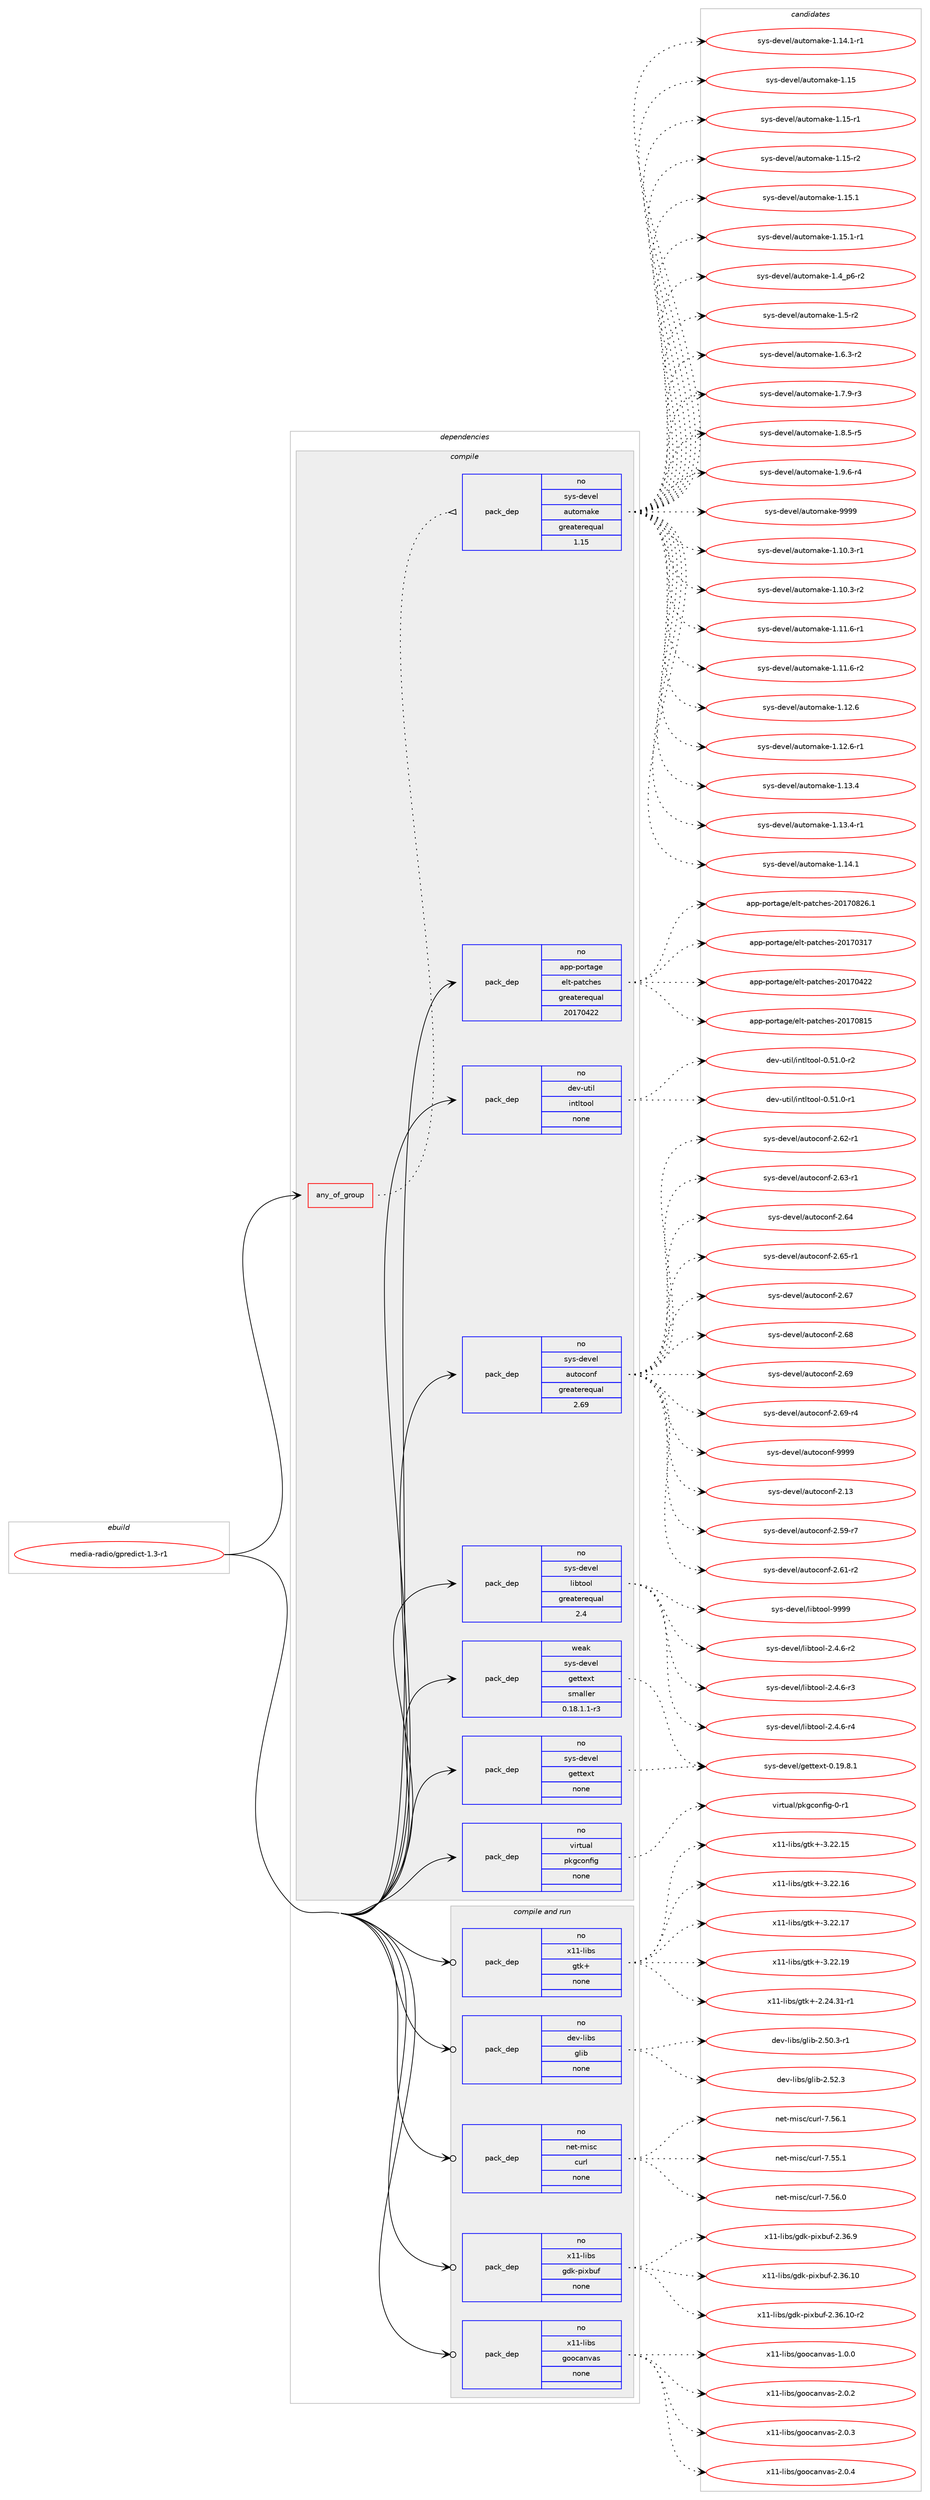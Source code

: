 digraph prolog {

# *************
# Graph options
# *************

newrank=true;
concentrate=true;
compound=true;
graph [rankdir=LR,fontname=Helvetica,fontsize=10,ranksep=1.5];#, ranksep=2.5, nodesep=0.2];
edge  [arrowhead=vee];
node  [fontname=Helvetica,fontsize=10];

# **********
# The ebuild
# **********

subgraph cluster_leftcol {
color=gray;
rank=same;
label=<<i>ebuild</i>>;
id [label="media-radio/gpredict-1.3-r1", color=red, width=4, href="../media-radio/gpredict-1.3-r1.svg"];
}

# ****************
# The dependencies
# ****************

subgraph cluster_midcol {
color=gray;
label=<<i>dependencies</i>>;
subgraph cluster_compile {
fillcolor="#eeeeee";
style=filled;
label=<<i>compile</i>>;
subgraph any5875 {
dependency377476 [label=<<TABLE BORDER="0" CELLBORDER="1" CELLSPACING="0" CELLPADDING="4"><TR><TD CELLPADDING="10">any_of_group</TD></TR></TABLE>>, shape=none, color=red];subgraph pack278810 {
dependency377477 [label=<<TABLE BORDER="0" CELLBORDER="1" CELLSPACING="0" CELLPADDING="4" WIDTH="220"><TR><TD ROWSPAN="6" CELLPADDING="30">pack_dep</TD></TR><TR><TD WIDTH="110">no</TD></TR><TR><TD>sys-devel</TD></TR><TR><TD>automake</TD></TR><TR><TD>greaterequal</TD></TR><TR><TD>1.15</TD></TR></TABLE>>, shape=none, color=blue];
}
dependency377476:e -> dependency377477:w [weight=20,style="dotted",arrowhead="oinv"];
}
id:e -> dependency377476:w [weight=20,style="solid",arrowhead="vee"];
subgraph pack278811 {
dependency377478 [label=<<TABLE BORDER="0" CELLBORDER="1" CELLSPACING="0" CELLPADDING="4" WIDTH="220"><TR><TD ROWSPAN="6" CELLPADDING="30">pack_dep</TD></TR><TR><TD WIDTH="110">no</TD></TR><TR><TD>app-portage</TD></TR><TR><TD>elt-patches</TD></TR><TR><TD>greaterequal</TD></TR><TR><TD>20170422</TD></TR></TABLE>>, shape=none, color=blue];
}
id:e -> dependency377478:w [weight=20,style="solid",arrowhead="vee"];
subgraph pack278812 {
dependency377479 [label=<<TABLE BORDER="0" CELLBORDER="1" CELLSPACING="0" CELLPADDING="4" WIDTH="220"><TR><TD ROWSPAN="6" CELLPADDING="30">pack_dep</TD></TR><TR><TD WIDTH="110">no</TD></TR><TR><TD>dev-util</TD></TR><TR><TD>intltool</TD></TR><TR><TD>none</TD></TR><TR><TD></TD></TR></TABLE>>, shape=none, color=blue];
}
id:e -> dependency377479:w [weight=20,style="solid",arrowhead="vee"];
subgraph pack278813 {
dependency377480 [label=<<TABLE BORDER="0" CELLBORDER="1" CELLSPACING="0" CELLPADDING="4" WIDTH="220"><TR><TD ROWSPAN="6" CELLPADDING="30">pack_dep</TD></TR><TR><TD WIDTH="110">no</TD></TR><TR><TD>sys-devel</TD></TR><TR><TD>autoconf</TD></TR><TR><TD>greaterequal</TD></TR><TR><TD>2.69</TD></TR></TABLE>>, shape=none, color=blue];
}
id:e -> dependency377480:w [weight=20,style="solid",arrowhead="vee"];
subgraph pack278814 {
dependency377481 [label=<<TABLE BORDER="0" CELLBORDER="1" CELLSPACING="0" CELLPADDING="4" WIDTH="220"><TR><TD ROWSPAN="6" CELLPADDING="30">pack_dep</TD></TR><TR><TD WIDTH="110">no</TD></TR><TR><TD>sys-devel</TD></TR><TR><TD>gettext</TD></TR><TR><TD>none</TD></TR><TR><TD></TD></TR></TABLE>>, shape=none, color=blue];
}
id:e -> dependency377481:w [weight=20,style="solid",arrowhead="vee"];
subgraph pack278815 {
dependency377482 [label=<<TABLE BORDER="0" CELLBORDER="1" CELLSPACING="0" CELLPADDING="4" WIDTH="220"><TR><TD ROWSPAN="6" CELLPADDING="30">pack_dep</TD></TR><TR><TD WIDTH="110">no</TD></TR><TR><TD>sys-devel</TD></TR><TR><TD>libtool</TD></TR><TR><TD>greaterequal</TD></TR><TR><TD>2.4</TD></TR></TABLE>>, shape=none, color=blue];
}
id:e -> dependency377482:w [weight=20,style="solid",arrowhead="vee"];
subgraph pack278816 {
dependency377483 [label=<<TABLE BORDER="0" CELLBORDER="1" CELLSPACING="0" CELLPADDING="4" WIDTH="220"><TR><TD ROWSPAN="6" CELLPADDING="30">pack_dep</TD></TR><TR><TD WIDTH="110">no</TD></TR><TR><TD>virtual</TD></TR><TR><TD>pkgconfig</TD></TR><TR><TD>none</TD></TR><TR><TD></TD></TR></TABLE>>, shape=none, color=blue];
}
id:e -> dependency377483:w [weight=20,style="solid",arrowhead="vee"];
subgraph pack278817 {
dependency377484 [label=<<TABLE BORDER="0" CELLBORDER="1" CELLSPACING="0" CELLPADDING="4" WIDTH="220"><TR><TD ROWSPAN="6" CELLPADDING="30">pack_dep</TD></TR><TR><TD WIDTH="110">weak</TD></TR><TR><TD>sys-devel</TD></TR><TR><TD>gettext</TD></TR><TR><TD>smaller</TD></TR><TR><TD>0.18.1.1-r3</TD></TR></TABLE>>, shape=none, color=blue];
}
id:e -> dependency377484:w [weight=20,style="solid",arrowhead="vee"];
}
subgraph cluster_compileandrun {
fillcolor="#eeeeee";
style=filled;
label=<<i>compile and run</i>>;
subgraph pack278818 {
dependency377485 [label=<<TABLE BORDER="0" CELLBORDER="1" CELLSPACING="0" CELLPADDING="4" WIDTH="220"><TR><TD ROWSPAN="6" CELLPADDING="30">pack_dep</TD></TR><TR><TD WIDTH="110">no</TD></TR><TR><TD>dev-libs</TD></TR><TR><TD>glib</TD></TR><TR><TD>none</TD></TR><TR><TD></TD></TR></TABLE>>, shape=none, color=blue];
}
id:e -> dependency377485:w [weight=20,style="solid",arrowhead="odotvee"];
subgraph pack278819 {
dependency377486 [label=<<TABLE BORDER="0" CELLBORDER="1" CELLSPACING="0" CELLPADDING="4" WIDTH="220"><TR><TD ROWSPAN="6" CELLPADDING="30">pack_dep</TD></TR><TR><TD WIDTH="110">no</TD></TR><TR><TD>net-misc</TD></TR><TR><TD>curl</TD></TR><TR><TD>none</TD></TR><TR><TD></TD></TR></TABLE>>, shape=none, color=blue];
}
id:e -> dependency377486:w [weight=20,style="solid",arrowhead="odotvee"];
subgraph pack278820 {
dependency377487 [label=<<TABLE BORDER="0" CELLBORDER="1" CELLSPACING="0" CELLPADDING="4" WIDTH="220"><TR><TD ROWSPAN="6" CELLPADDING="30">pack_dep</TD></TR><TR><TD WIDTH="110">no</TD></TR><TR><TD>x11-libs</TD></TR><TR><TD>gdk-pixbuf</TD></TR><TR><TD>none</TD></TR><TR><TD></TD></TR></TABLE>>, shape=none, color=blue];
}
id:e -> dependency377487:w [weight=20,style="solid",arrowhead="odotvee"];
subgraph pack278821 {
dependency377488 [label=<<TABLE BORDER="0" CELLBORDER="1" CELLSPACING="0" CELLPADDING="4" WIDTH="220"><TR><TD ROWSPAN="6" CELLPADDING="30">pack_dep</TD></TR><TR><TD WIDTH="110">no</TD></TR><TR><TD>x11-libs</TD></TR><TR><TD>goocanvas</TD></TR><TR><TD>none</TD></TR><TR><TD></TD></TR></TABLE>>, shape=none, color=blue];
}
id:e -> dependency377488:w [weight=20,style="solid",arrowhead="odotvee"];
subgraph pack278822 {
dependency377489 [label=<<TABLE BORDER="0" CELLBORDER="1" CELLSPACING="0" CELLPADDING="4" WIDTH="220"><TR><TD ROWSPAN="6" CELLPADDING="30">pack_dep</TD></TR><TR><TD WIDTH="110">no</TD></TR><TR><TD>x11-libs</TD></TR><TR><TD>gtk+</TD></TR><TR><TD>none</TD></TR><TR><TD></TD></TR></TABLE>>, shape=none, color=blue];
}
id:e -> dependency377489:w [weight=20,style="solid",arrowhead="odotvee"];
}
subgraph cluster_run {
fillcolor="#eeeeee";
style=filled;
label=<<i>run</i>>;
}
}

# **************
# The candidates
# **************

subgraph cluster_choices {
rank=same;
color=gray;
label=<<i>candidates</i>>;

subgraph choice278810 {
color=black;
nodesep=1;
choice11512111545100101118101108479711711611110997107101454946494846514511449 [label="sys-devel/automake-1.10.3-r1", color=red, width=4,href="../sys-devel/automake-1.10.3-r1.svg"];
choice11512111545100101118101108479711711611110997107101454946494846514511450 [label="sys-devel/automake-1.10.3-r2", color=red, width=4,href="../sys-devel/automake-1.10.3-r2.svg"];
choice11512111545100101118101108479711711611110997107101454946494946544511449 [label="sys-devel/automake-1.11.6-r1", color=red, width=4,href="../sys-devel/automake-1.11.6-r1.svg"];
choice11512111545100101118101108479711711611110997107101454946494946544511450 [label="sys-devel/automake-1.11.6-r2", color=red, width=4,href="../sys-devel/automake-1.11.6-r2.svg"];
choice1151211154510010111810110847971171161111099710710145494649504654 [label="sys-devel/automake-1.12.6", color=red, width=4,href="../sys-devel/automake-1.12.6.svg"];
choice11512111545100101118101108479711711611110997107101454946495046544511449 [label="sys-devel/automake-1.12.6-r1", color=red, width=4,href="../sys-devel/automake-1.12.6-r1.svg"];
choice1151211154510010111810110847971171161111099710710145494649514652 [label="sys-devel/automake-1.13.4", color=red, width=4,href="../sys-devel/automake-1.13.4.svg"];
choice11512111545100101118101108479711711611110997107101454946495146524511449 [label="sys-devel/automake-1.13.4-r1", color=red, width=4,href="../sys-devel/automake-1.13.4-r1.svg"];
choice1151211154510010111810110847971171161111099710710145494649524649 [label="sys-devel/automake-1.14.1", color=red, width=4,href="../sys-devel/automake-1.14.1.svg"];
choice11512111545100101118101108479711711611110997107101454946495246494511449 [label="sys-devel/automake-1.14.1-r1", color=red, width=4,href="../sys-devel/automake-1.14.1-r1.svg"];
choice115121115451001011181011084797117116111109971071014549464953 [label="sys-devel/automake-1.15", color=red, width=4,href="../sys-devel/automake-1.15.svg"];
choice1151211154510010111810110847971171161111099710710145494649534511449 [label="sys-devel/automake-1.15-r1", color=red, width=4,href="../sys-devel/automake-1.15-r1.svg"];
choice1151211154510010111810110847971171161111099710710145494649534511450 [label="sys-devel/automake-1.15-r2", color=red, width=4,href="../sys-devel/automake-1.15-r2.svg"];
choice1151211154510010111810110847971171161111099710710145494649534649 [label="sys-devel/automake-1.15.1", color=red, width=4,href="../sys-devel/automake-1.15.1.svg"];
choice11512111545100101118101108479711711611110997107101454946495346494511449 [label="sys-devel/automake-1.15.1-r1", color=red, width=4,href="../sys-devel/automake-1.15.1-r1.svg"];
choice115121115451001011181011084797117116111109971071014549465295112544511450 [label="sys-devel/automake-1.4_p6-r2", color=red, width=4,href="../sys-devel/automake-1.4_p6-r2.svg"];
choice11512111545100101118101108479711711611110997107101454946534511450 [label="sys-devel/automake-1.5-r2", color=red, width=4,href="../sys-devel/automake-1.5-r2.svg"];
choice115121115451001011181011084797117116111109971071014549465446514511450 [label="sys-devel/automake-1.6.3-r2", color=red, width=4,href="../sys-devel/automake-1.6.3-r2.svg"];
choice115121115451001011181011084797117116111109971071014549465546574511451 [label="sys-devel/automake-1.7.9-r3", color=red, width=4,href="../sys-devel/automake-1.7.9-r3.svg"];
choice115121115451001011181011084797117116111109971071014549465646534511453 [label="sys-devel/automake-1.8.5-r5", color=red, width=4,href="../sys-devel/automake-1.8.5-r5.svg"];
choice115121115451001011181011084797117116111109971071014549465746544511452 [label="sys-devel/automake-1.9.6-r4", color=red, width=4,href="../sys-devel/automake-1.9.6-r4.svg"];
choice115121115451001011181011084797117116111109971071014557575757 [label="sys-devel/automake-9999", color=red, width=4,href="../sys-devel/automake-9999.svg"];
dependency377477:e -> choice11512111545100101118101108479711711611110997107101454946494846514511449:w [style=dotted,weight="100"];
dependency377477:e -> choice11512111545100101118101108479711711611110997107101454946494846514511450:w [style=dotted,weight="100"];
dependency377477:e -> choice11512111545100101118101108479711711611110997107101454946494946544511449:w [style=dotted,weight="100"];
dependency377477:e -> choice11512111545100101118101108479711711611110997107101454946494946544511450:w [style=dotted,weight="100"];
dependency377477:e -> choice1151211154510010111810110847971171161111099710710145494649504654:w [style=dotted,weight="100"];
dependency377477:e -> choice11512111545100101118101108479711711611110997107101454946495046544511449:w [style=dotted,weight="100"];
dependency377477:e -> choice1151211154510010111810110847971171161111099710710145494649514652:w [style=dotted,weight="100"];
dependency377477:e -> choice11512111545100101118101108479711711611110997107101454946495146524511449:w [style=dotted,weight="100"];
dependency377477:e -> choice1151211154510010111810110847971171161111099710710145494649524649:w [style=dotted,weight="100"];
dependency377477:e -> choice11512111545100101118101108479711711611110997107101454946495246494511449:w [style=dotted,weight="100"];
dependency377477:e -> choice115121115451001011181011084797117116111109971071014549464953:w [style=dotted,weight="100"];
dependency377477:e -> choice1151211154510010111810110847971171161111099710710145494649534511449:w [style=dotted,weight="100"];
dependency377477:e -> choice1151211154510010111810110847971171161111099710710145494649534511450:w [style=dotted,weight="100"];
dependency377477:e -> choice1151211154510010111810110847971171161111099710710145494649534649:w [style=dotted,weight="100"];
dependency377477:e -> choice11512111545100101118101108479711711611110997107101454946495346494511449:w [style=dotted,weight="100"];
dependency377477:e -> choice115121115451001011181011084797117116111109971071014549465295112544511450:w [style=dotted,weight="100"];
dependency377477:e -> choice11512111545100101118101108479711711611110997107101454946534511450:w [style=dotted,weight="100"];
dependency377477:e -> choice115121115451001011181011084797117116111109971071014549465446514511450:w [style=dotted,weight="100"];
dependency377477:e -> choice115121115451001011181011084797117116111109971071014549465546574511451:w [style=dotted,weight="100"];
dependency377477:e -> choice115121115451001011181011084797117116111109971071014549465646534511453:w [style=dotted,weight="100"];
dependency377477:e -> choice115121115451001011181011084797117116111109971071014549465746544511452:w [style=dotted,weight="100"];
dependency377477:e -> choice115121115451001011181011084797117116111109971071014557575757:w [style=dotted,weight="100"];
}
subgraph choice278811 {
color=black;
nodesep=1;
choice97112112451121111141169710310147101108116451129711699104101115455048495548514955 [label="app-portage/elt-patches-20170317", color=red, width=4,href="../app-portage/elt-patches-20170317.svg"];
choice97112112451121111141169710310147101108116451129711699104101115455048495548525050 [label="app-portage/elt-patches-20170422", color=red, width=4,href="../app-portage/elt-patches-20170422.svg"];
choice97112112451121111141169710310147101108116451129711699104101115455048495548564953 [label="app-portage/elt-patches-20170815", color=red, width=4,href="../app-portage/elt-patches-20170815.svg"];
choice971121124511211111411697103101471011081164511297116991041011154550484955485650544649 [label="app-portage/elt-patches-20170826.1", color=red, width=4,href="../app-portage/elt-patches-20170826.1.svg"];
dependency377478:e -> choice97112112451121111141169710310147101108116451129711699104101115455048495548514955:w [style=dotted,weight="100"];
dependency377478:e -> choice97112112451121111141169710310147101108116451129711699104101115455048495548525050:w [style=dotted,weight="100"];
dependency377478:e -> choice97112112451121111141169710310147101108116451129711699104101115455048495548564953:w [style=dotted,weight="100"];
dependency377478:e -> choice971121124511211111411697103101471011081164511297116991041011154550484955485650544649:w [style=dotted,weight="100"];
}
subgraph choice278812 {
color=black;
nodesep=1;
choice1001011184511711610510847105110116108116111111108454846534946484511449 [label="dev-util/intltool-0.51.0-r1", color=red, width=4,href="../dev-util/intltool-0.51.0-r1.svg"];
choice1001011184511711610510847105110116108116111111108454846534946484511450 [label="dev-util/intltool-0.51.0-r2", color=red, width=4,href="../dev-util/intltool-0.51.0-r2.svg"];
dependency377479:e -> choice1001011184511711610510847105110116108116111111108454846534946484511449:w [style=dotted,weight="100"];
dependency377479:e -> choice1001011184511711610510847105110116108116111111108454846534946484511450:w [style=dotted,weight="100"];
}
subgraph choice278813 {
color=black;
nodesep=1;
choice115121115451001011181011084797117116111991111101024550464951 [label="sys-devel/autoconf-2.13", color=red, width=4,href="../sys-devel/autoconf-2.13.svg"];
choice1151211154510010111810110847971171161119911111010245504653574511455 [label="sys-devel/autoconf-2.59-r7", color=red, width=4,href="../sys-devel/autoconf-2.59-r7.svg"];
choice1151211154510010111810110847971171161119911111010245504654494511450 [label="sys-devel/autoconf-2.61-r2", color=red, width=4,href="../sys-devel/autoconf-2.61-r2.svg"];
choice1151211154510010111810110847971171161119911111010245504654504511449 [label="sys-devel/autoconf-2.62-r1", color=red, width=4,href="../sys-devel/autoconf-2.62-r1.svg"];
choice1151211154510010111810110847971171161119911111010245504654514511449 [label="sys-devel/autoconf-2.63-r1", color=red, width=4,href="../sys-devel/autoconf-2.63-r1.svg"];
choice115121115451001011181011084797117116111991111101024550465452 [label="sys-devel/autoconf-2.64", color=red, width=4,href="../sys-devel/autoconf-2.64.svg"];
choice1151211154510010111810110847971171161119911111010245504654534511449 [label="sys-devel/autoconf-2.65-r1", color=red, width=4,href="../sys-devel/autoconf-2.65-r1.svg"];
choice115121115451001011181011084797117116111991111101024550465455 [label="sys-devel/autoconf-2.67", color=red, width=4,href="../sys-devel/autoconf-2.67.svg"];
choice115121115451001011181011084797117116111991111101024550465456 [label="sys-devel/autoconf-2.68", color=red, width=4,href="../sys-devel/autoconf-2.68.svg"];
choice115121115451001011181011084797117116111991111101024550465457 [label="sys-devel/autoconf-2.69", color=red, width=4,href="../sys-devel/autoconf-2.69.svg"];
choice1151211154510010111810110847971171161119911111010245504654574511452 [label="sys-devel/autoconf-2.69-r4", color=red, width=4,href="../sys-devel/autoconf-2.69-r4.svg"];
choice115121115451001011181011084797117116111991111101024557575757 [label="sys-devel/autoconf-9999", color=red, width=4,href="../sys-devel/autoconf-9999.svg"];
dependency377480:e -> choice115121115451001011181011084797117116111991111101024550464951:w [style=dotted,weight="100"];
dependency377480:e -> choice1151211154510010111810110847971171161119911111010245504653574511455:w [style=dotted,weight="100"];
dependency377480:e -> choice1151211154510010111810110847971171161119911111010245504654494511450:w [style=dotted,weight="100"];
dependency377480:e -> choice1151211154510010111810110847971171161119911111010245504654504511449:w [style=dotted,weight="100"];
dependency377480:e -> choice1151211154510010111810110847971171161119911111010245504654514511449:w [style=dotted,weight="100"];
dependency377480:e -> choice115121115451001011181011084797117116111991111101024550465452:w [style=dotted,weight="100"];
dependency377480:e -> choice1151211154510010111810110847971171161119911111010245504654534511449:w [style=dotted,weight="100"];
dependency377480:e -> choice115121115451001011181011084797117116111991111101024550465455:w [style=dotted,weight="100"];
dependency377480:e -> choice115121115451001011181011084797117116111991111101024550465456:w [style=dotted,weight="100"];
dependency377480:e -> choice115121115451001011181011084797117116111991111101024550465457:w [style=dotted,weight="100"];
dependency377480:e -> choice1151211154510010111810110847971171161119911111010245504654574511452:w [style=dotted,weight="100"];
dependency377480:e -> choice115121115451001011181011084797117116111991111101024557575757:w [style=dotted,weight="100"];
}
subgraph choice278814 {
color=black;
nodesep=1;
choice1151211154510010111810110847103101116116101120116454846495746564649 [label="sys-devel/gettext-0.19.8.1", color=red, width=4,href="../sys-devel/gettext-0.19.8.1.svg"];
dependency377481:e -> choice1151211154510010111810110847103101116116101120116454846495746564649:w [style=dotted,weight="100"];
}
subgraph choice278815 {
color=black;
nodesep=1;
choice1151211154510010111810110847108105981161111111084550465246544511450 [label="sys-devel/libtool-2.4.6-r2", color=red, width=4,href="../sys-devel/libtool-2.4.6-r2.svg"];
choice1151211154510010111810110847108105981161111111084550465246544511451 [label="sys-devel/libtool-2.4.6-r3", color=red, width=4,href="../sys-devel/libtool-2.4.6-r3.svg"];
choice1151211154510010111810110847108105981161111111084550465246544511452 [label="sys-devel/libtool-2.4.6-r4", color=red, width=4,href="../sys-devel/libtool-2.4.6-r4.svg"];
choice1151211154510010111810110847108105981161111111084557575757 [label="sys-devel/libtool-9999", color=red, width=4,href="../sys-devel/libtool-9999.svg"];
dependency377482:e -> choice1151211154510010111810110847108105981161111111084550465246544511450:w [style=dotted,weight="100"];
dependency377482:e -> choice1151211154510010111810110847108105981161111111084550465246544511451:w [style=dotted,weight="100"];
dependency377482:e -> choice1151211154510010111810110847108105981161111111084550465246544511452:w [style=dotted,weight="100"];
dependency377482:e -> choice1151211154510010111810110847108105981161111111084557575757:w [style=dotted,weight="100"];
}
subgraph choice278816 {
color=black;
nodesep=1;
choice11810511411611797108471121071039911111010210510345484511449 [label="virtual/pkgconfig-0-r1", color=red, width=4,href="../virtual/pkgconfig-0-r1.svg"];
dependency377483:e -> choice11810511411611797108471121071039911111010210510345484511449:w [style=dotted,weight="100"];
}
subgraph choice278817 {
color=black;
nodesep=1;
choice1151211154510010111810110847103101116116101120116454846495746564649 [label="sys-devel/gettext-0.19.8.1", color=red, width=4,href="../sys-devel/gettext-0.19.8.1.svg"];
dependency377484:e -> choice1151211154510010111810110847103101116116101120116454846495746564649:w [style=dotted,weight="100"];
}
subgraph choice278818 {
color=black;
nodesep=1;
choice10010111845108105981154710310810598455046534846514511449 [label="dev-libs/glib-2.50.3-r1", color=red, width=4,href="../dev-libs/glib-2.50.3-r1.svg"];
choice1001011184510810598115471031081059845504653504651 [label="dev-libs/glib-2.52.3", color=red, width=4,href="../dev-libs/glib-2.52.3.svg"];
dependency377485:e -> choice10010111845108105981154710310810598455046534846514511449:w [style=dotted,weight="100"];
dependency377485:e -> choice1001011184510810598115471031081059845504653504651:w [style=dotted,weight="100"];
}
subgraph choice278819 {
color=black;
nodesep=1;
choice1101011164510910511599479911711410845554653534649 [label="net-misc/curl-7.55.1", color=red, width=4,href="../net-misc/curl-7.55.1.svg"];
choice1101011164510910511599479911711410845554653544648 [label="net-misc/curl-7.56.0", color=red, width=4,href="../net-misc/curl-7.56.0.svg"];
choice1101011164510910511599479911711410845554653544649 [label="net-misc/curl-7.56.1", color=red, width=4,href="../net-misc/curl-7.56.1.svg"];
dependency377486:e -> choice1101011164510910511599479911711410845554653534649:w [style=dotted,weight="100"];
dependency377486:e -> choice1101011164510910511599479911711410845554653544648:w [style=dotted,weight="100"];
dependency377486:e -> choice1101011164510910511599479911711410845554653544649:w [style=dotted,weight="100"];
}
subgraph choice278820 {
color=black;
nodesep=1;
choice120494945108105981154710310010745112105120981171024550465154464948 [label="x11-libs/gdk-pixbuf-2.36.10", color=red, width=4,href="../x11-libs/gdk-pixbuf-2.36.10.svg"];
choice1204949451081059811547103100107451121051209811710245504651544649484511450 [label="x11-libs/gdk-pixbuf-2.36.10-r2", color=red, width=4,href="../x11-libs/gdk-pixbuf-2.36.10-r2.svg"];
choice1204949451081059811547103100107451121051209811710245504651544657 [label="x11-libs/gdk-pixbuf-2.36.9", color=red, width=4,href="../x11-libs/gdk-pixbuf-2.36.9.svg"];
dependency377487:e -> choice120494945108105981154710310010745112105120981171024550465154464948:w [style=dotted,weight="100"];
dependency377487:e -> choice1204949451081059811547103100107451121051209811710245504651544649484511450:w [style=dotted,weight="100"];
dependency377487:e -> choice1204949451081059811547103100107451121051209811710245504651544657:w [style=dotted,weight="100"];
}
subgraph choice278821 {
color=black;
nodesep=1;
choice1204949451081059811547103111111999711011897115454946484648 [label="x11-libs/goocanvas-1.0.0", color=red, width=4,href="../x11-libs/goocanvas-1.0.0.svg"];
choice1204949451081059811547103111111999711011897115455046484650 [label="x11-libs/goocanvas-2.0.2", color=red, width=4,href="../x11-libs/goocanvas-2.0.2.svg"];
choice1204949451081059811547103111111999711011897115455046484651 [label="x11-libs/goocanvas-2.0.3", color=red, width=4,href="../x11-libs/goocanvas-2.0.3.svg"];
choice1204949451081059811547103111111999711011897115455046484652 [label="x11-libs/goocanvas-2.0.4", color=red, width=4,href="../x11-libs/goocanvas-2.0.4.svg"];
dependency377488:e -> choice1204949451081059811547103111111999711011897115454946484648:w [style=dotted,weight="100"];
dependency377488:e -> choice1204949451081059811547103111111999711011897115455046484650:w [style=dotted,weight="100"];
dependency377488:e -> choice1204949451081059811547103111111999711011897115455046484651:w [style=dotted,weight="100"];
dependency377488:e -> choice1204949451081059811547103111111999711011897115455046484652:w [style=dotted,weight="100"];
}
subgraph choice278822 {
color=black;
nodesep=1;
choice12049494510810598115471031161074345504650524651494511449 [label="x11-libs/gtk+-2.24.31-r1", color=red, width=4,href="../x11-libs/gtk+-2.24.31-r1.svg"];
choice1204949451081059811547103116107434551465050464953 [label="x11-libs/gtk+-3.22.15", color=red, width=4,href="../x11-libs/gtk+-3.22.15.svg"];
choice1204949451081059811547103116107434551465050464954 [label="x11-libs/gtk+-3.22.16", color=red, width=4,href="../x11-libs/gtk+-3.22.16.svg"];
choice1204949451081059811547103116107434551465050464955 [label="x11-libs/gtk+-3.22.17", color=red, width=4,href="../x11-libs/gtk+-3.22.17.svg"];
choice1204949451081059811547103116107434551465050464957 [label="x11-libs/gtk+-3.22.19", color=red, width=4,href="../x11-libs/gtk+-3.22.19.svg"];
dependency377489:e -> choice12049494510810598115471031161074345504650524651494511449:w [style=dotted,weight="100"];
dependency377489:e -> choice1204949451081059811547103116107434551465050464953:w [style=dotted,weight="100"];
dependency377489:e -> choice1204949451081059811547103116107434551465050464954:w [style=dotted,weight="100"];
dependency377489:e -> choice1204949451081059811547103116107434551465050464955:w [style=dotted,weight="100"];
dependency377489:e -> choice1204949451081059811547103116107434551465050464957:w [style=dotted,weight="100"];
}
}

}
